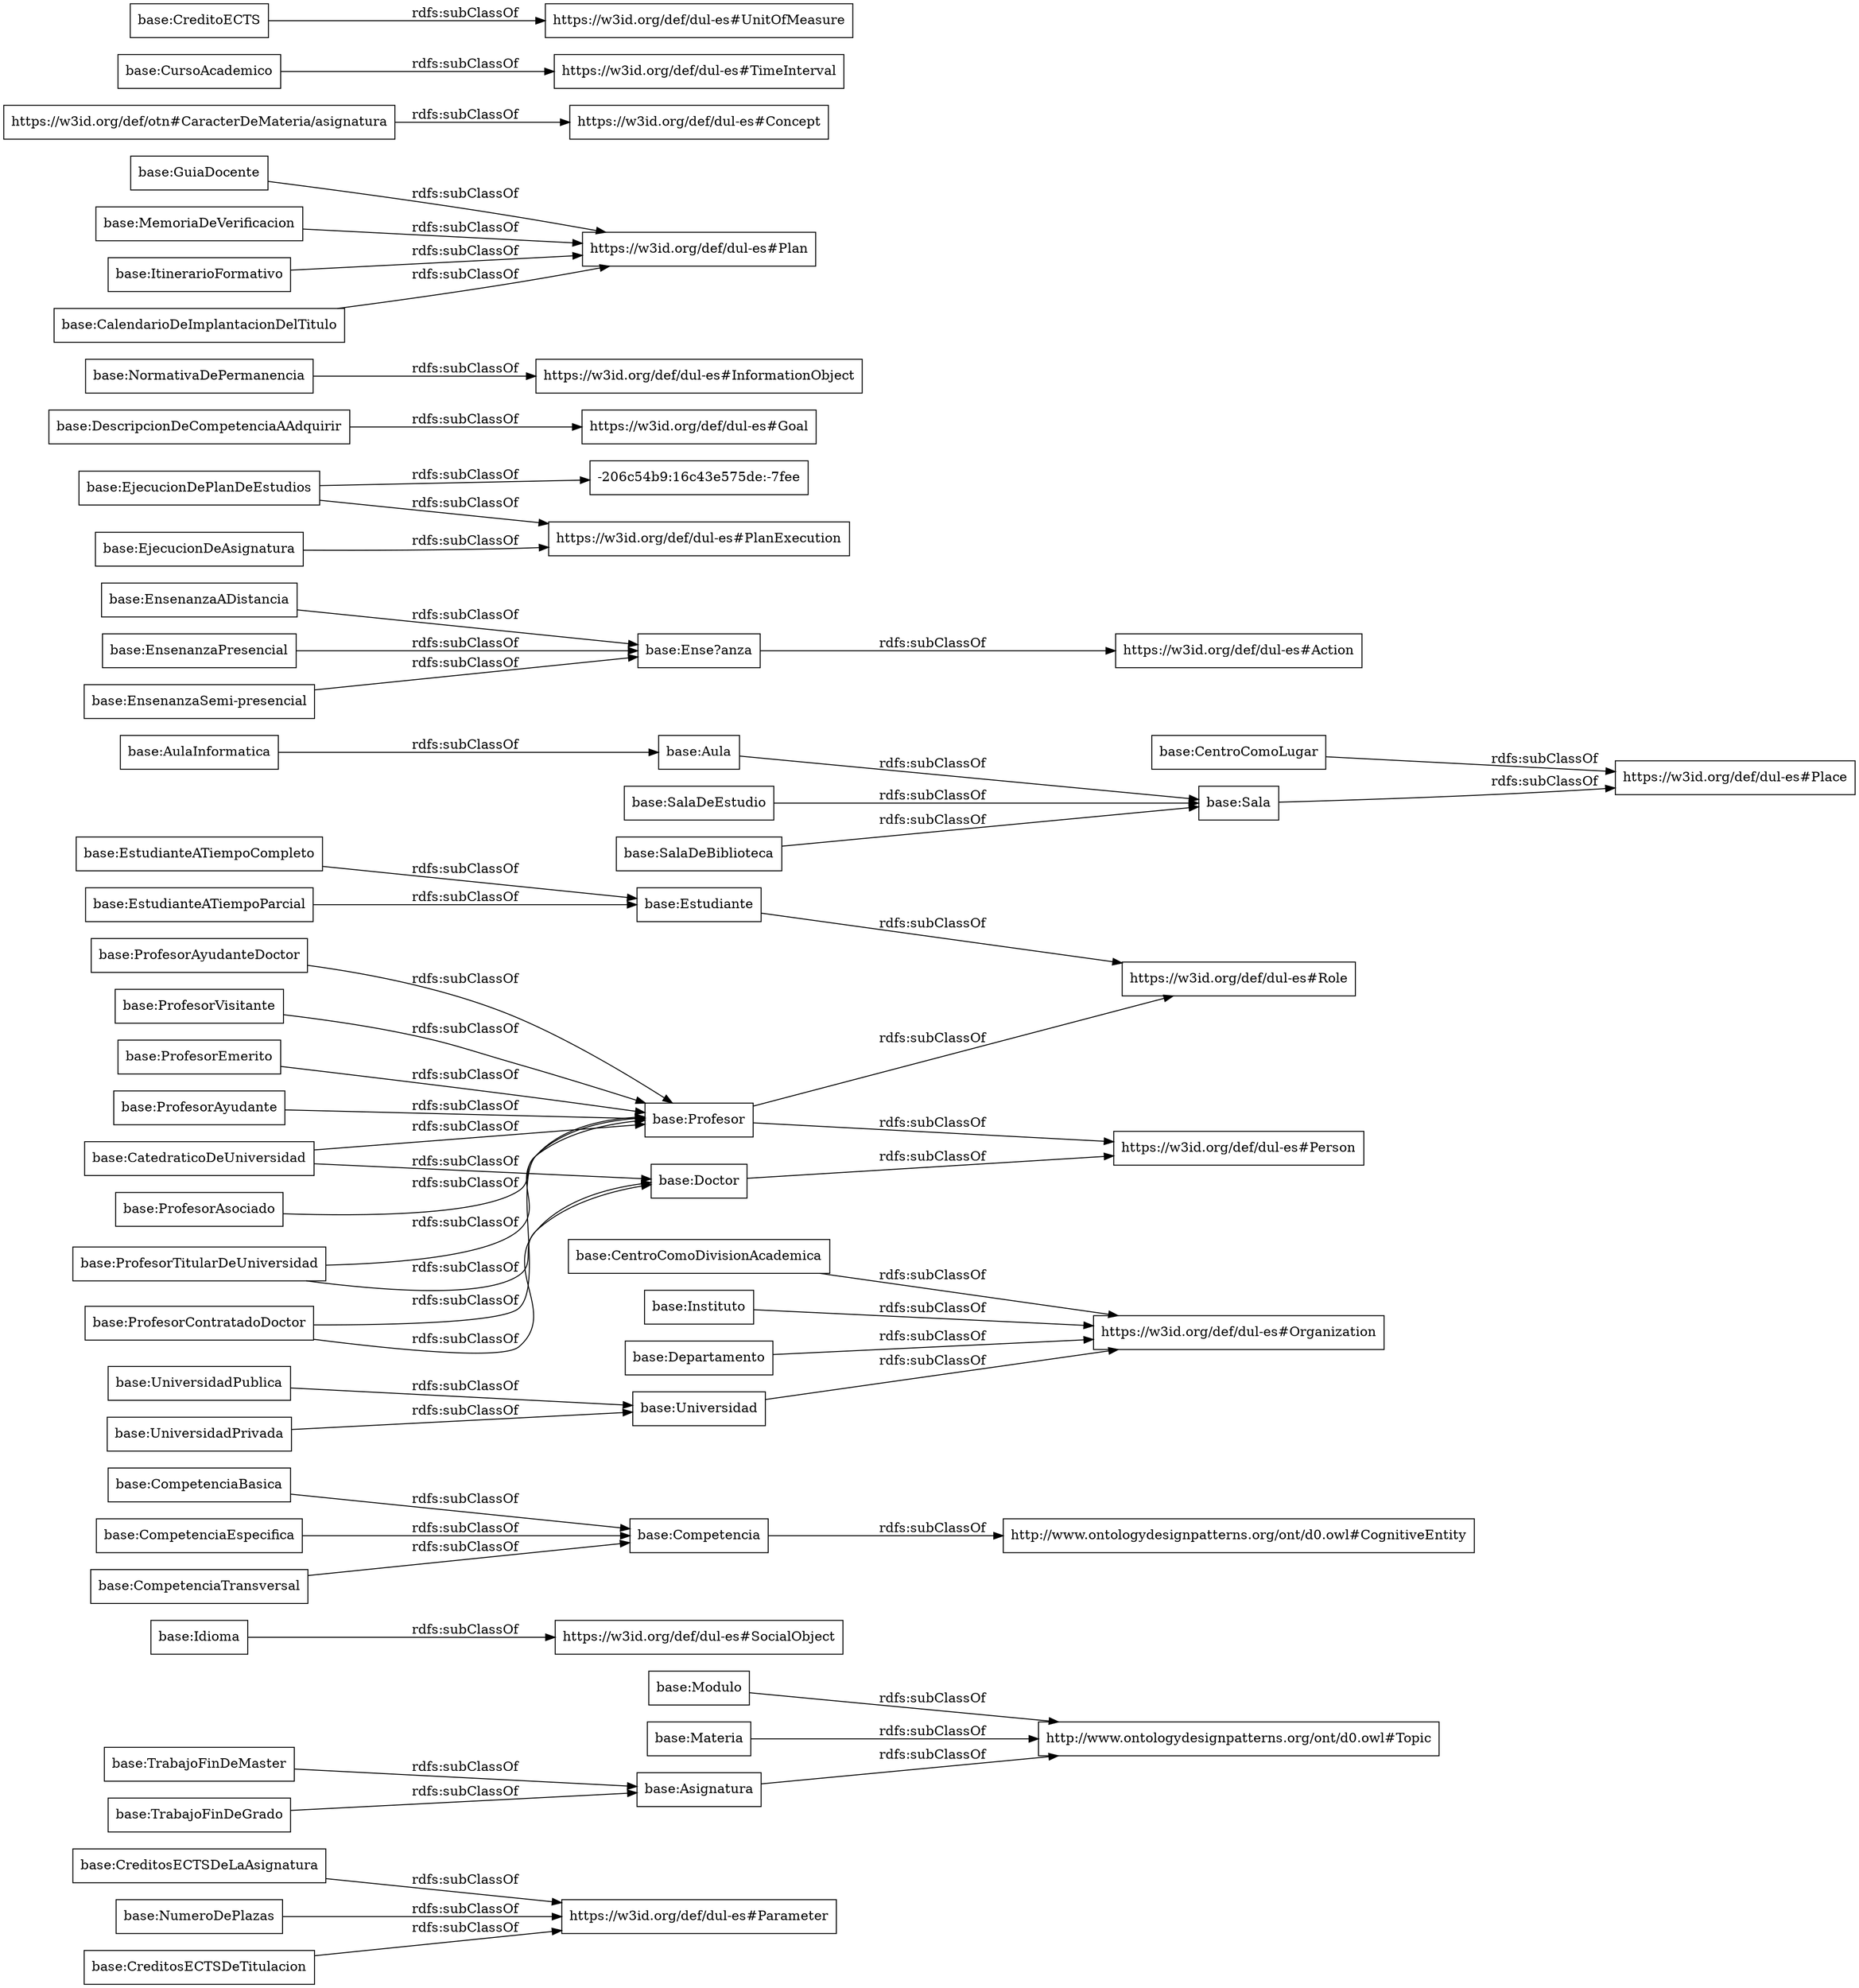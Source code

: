 digraph ar2dtool_diagram { 
rankdir=LR;
size="1000"
node [shape = rectangle, color="black"]; "base:CreditosECTSDeLaAsignatura" "base:Modulo" "base:Idioma" "base:CompetenciaBasica" "base:TrabajoFinDeMaster" "base:Universidad" "base:ProfesorEmerito" "base:CentroComoLugar" "base:Ense?anza" "base:NumeroDePlazas" "base:ProfesorTitularDeUniversidad" "base:EnsenanzaADistancia" "base:CompetenciaEspecifica" "base:EjecucionDePlanDeEstudios" "base:Sala" "base:AulaInformatica" "base:EnsenanzaPresencial" "-206c54b9:16c43e575de:-7fee" "base:DescripcionDeCompetenciaAAdquirir" "base:NormativaDePermanencia" "base:UniversidadPublica" "base:CentroComoDivisionAcademica" "base:EstudianteATiempoParcial" "base:CompetenciaTransversal" "base:Instituto" "base:Materia" "base:GuiaDocente" "base:CreditosECTSDeTitulacion" "base:ProfesorAyudanteDoctor" "base:ProfesorVisitante" "https://w3id.org/def/otn#CaracterDeMateria/asignatura" "base:Estudiante" "base:Doctor" "base:Aula" "base:EstudianteATiempoCompleto" "base:TrabajoFinDeGrado" "base:Competencia" "base:MemoriaDeVerificacion" "base:SalaDeEstudio" "base:SalaDeBiblioteca" "base:ProfesorContratadoDoctor" "base:Departamento" "base:EjecucionDeAsignatura" "base:ItinerarioFormativo" "base:ProfesorAyudante" "base:Asignatura" "base:CursoAcademico" "base:CatedraticoDeUniversidad" "base:CreditoECTS" "base:EnsenanzaSemi-presencial" "base:ProfesorAsociado" "base:Profesor" "base:CalendarioDeImplantacionDelTitulo" "base:UniversidadPrivada" ; /*classes style*/
	"base:EnsenanzaSemi-presencial" -> "base:Ense?anza" [ label = "rdfs:subClassOf" ];
	"base:EnsenanzaADistancia" -> "base:Ense?anza" [ label = "rdfs:subClassOf" ];
	"base:CompetenciaEspecifica" -> "base:Competencia" [ label = "rdfs:subClassOf" ];
	"base:AulaInformatica" -> "base:Aula" [ label = "rdfs:subClassOf" ];
	"base:CatedraticoDeUniversidad" -> "base:Profesor" [ label = "rdfs:subClassOf" ];
	"base:CatedraticoDeUniversidad" -> "base:Doctor" [ label = "rdfs:subClassOf" ];
	"base:SalaDeEstudio" -> "base:Sala" [ label = "rdfs:subClassOf" ];
	"base:CursoAcademico" -> "https://w3id.org/def/dul-es#TimeInterval" [ label = "rdfs:subClassOf" ];
	"base:SalaDeBiblioteca" -> "base:Sala" [ label = "rdfs:subClassOf" ];
	"base:Instituto" -> "https://w3id.org/def/dul-es#Organization" [ label = "rdfs:subClassOf" ];
	"base:ProfesorEmerito" -> "base:Profesor" [ label = "rdfs:subClassOf" ];
	"base:Universidad" -> "https://w3id.org/def/dul-es#Organization" [ label = "rdfs:subClassOf" ];
	"base:CentroComoDivisionAcademica" -> "https://w3id.org/def/dul-es#Organization" [ label = "rdfs:subClassOf" ];
	"base:EstudianteATiempoCompleto" -> "base:Estudiante" [ label = "rdfs:subClassOf" ];
	"base:CreditosECTSDeTitulacion" -> "https://w3id.org/def/dul-es#Parameter" [ label = "rdfs:subClassOf" ];
	"base:Modulo" -> "http://www.ontologydesignpatterns.org/ont/d0.owl#Topic" [ label = "rdfs:subClassOf" ];
	"base:ProfesorAsociado" -> "base:Profesor" [ label = "rdfs:subClassOf" ];
	"base:UniversidadPublica" -> "base:Universidad" [ label = "rdfs:subClassOf" ];
	"base:Competencia" -> "http://www.ontologydesignpatterns.org/ont/d0.owl#CognitiveEntity" [ label = "rdfs:subClassOf" ];
	"base:EjecucionDeAsignatura" -> "https://w3id.org/def/dul-es#PlanExecution" [ label = "rdfs:subClassOf" ];
	"base:DescripcionDeCompetenciaAAdquirir" -> "https://w3id.org/def/dul-es#Goal" [ label = "rdfs:subClassOf" ];
	"https://w3id.org/def/otn#CaracterDeMateria/asignatura" -> "https://w3id.org/def/dul-es#Concept" [ label = "rdfs:subClassOf" ];
	"base:CentroComoLugar" -> "https://w3id.org/def/dul-es#Place" [ label = "rdfs:subClassOf" ];
	"base:Profesor" -> "https://w3id.org/def/dul-es#Role" [ label = "rdfs:subClassOf" ];
	"base:Profesor" -> "https://w3id.org/def/dul-es#Person" [ label = "rdfs:subClassOf" ];
	"base:Sala" -> "https://w3id.org/def/dul-es#Place" [ label = "rdfs:subClassOf" ];
	"base:Aula" -> "base:Sala" [ label = "rdfs:subClassOf" ];
	"base:ProfesorAyudanteDoctor" -> "base:Profesor" [ label = "rdfs:subClassOf" ];
	"base:ItinerarioFormativo" -> "https://w3id.org/def/dul-es#Plan" [ label = "rdfs:subClassOf" ];
	"base:Idioma" -> "https://w3id.org/def/dul-es#SocialObject" [ label = "rdfs:subClassOf" ];
	"base:CompetenciaTransversal" -> "base:Competencia" [ label = "rdfs:subClassOf" ];
	"base:CalendarioDeImplantacionDelTitulo" -> "https://w3id.org/def/dul-es#Plan" [ label = "rdfs:subClassOf" ];
	"base:Ense?anza" -> "https://w3id.org/def/dul-es#Action" [ label = "rdfs:subClassOf" ];
	"base:NumeroDePlazas" -> "https://w3id.org/def/dul-es#Parameter" [ label = "rdfs:subClassOf" ];
	"base:EjecucionDePlanDeEstudios" -> "https://w3id.org/def/dul-es#PlanExecution" [ label = "rdfs:subClassOf" ];
	"base:EjecucionDePlanDeEstudios" -> "-206c54b9:16c43e575de:-7fee" [ label = "rdfs:subClassOf" ];
	"base:CreditosECTSDeLaAsignatura" -> "https://w3id.org/def/dul-es#Parameter" [ label = "rdfs:subClassOf" ];
	"base:TrabajoFinDeMaster" -> "base:Asignatura" [ label = "rdfs:subClassOf" ];
	"base:CreditoECTS" -> "https://w3id.org/def/dul-es#UnitOfMeasure" [ label = "rdfs:subClassOf" ];
	"base:Doctor" -> "https://w3id.org/def/dul-es#Person" [ label = "rdfs:subClassOf" ];
	"base:Asignatura" -> "http://www.ontologydesignpatterns.org/ont/d0.owl#Topic" [ label = "rdfs:subClassOf" ];
	"base:ProfesorVisitante" -> "base:Profesor" [ label = "rdfs:subClassOf" ];
	"base:EstudianteATiempoParcial" -> "base:Estudiante" [ label = "rdfs:subClassOf" ];
	"base:MemoriaDeVerificacion" -> "https://w3id.org/def/dul-es#Plan" [ label = "rdfs:subClassOf" ];
	"base:TrabajoFinDeGrado" -> "base:Asignatura" [ label = "rdfs:subClassOf" ];
	"base:Materia" -> "http://www.ontologydesignpatterns.org/ont/d0.owl#Topic" [ label = "rdfs:subClassOf" ];
	"base:GuiaDocente" -> "https://w3id.org/def/dul-es#Plan" [ label = "rdfs:subClassOf" ];
	"base:ProfesorAyudante" -> "base:Profesor" [ label = "rdfs:subClassOf" ];
	"base:ProfesorContratadoDoctor" -> "base:Profesor" [ label = "rdfs:subClassOf" ];
	"base:ProfesorContratadoDoctor" -> "base:Doctor" [ label = "rdfs:subClassOf" ];
	"base:EnsenanzaPresencial" -> "base:Ense?anza" [ label = "rdfs:subClassOf" ];
	"base:Departamento" -> "https://w3id.org/def/dul-es#Organization" [ label = "rdfs:subClassOf" ];
	"base:CompetenciaBasica" -> "base:Competencia" [ label = "rdfs:subClassOf" ];
	"base:NormativaDePermanencia" -> "https://w3id.org/def/dul-es#InformationObject" [ label = "rdfs:subClassOf" ];
	"base:ProfesorTitularDeUniversidad" -> "base:Profesor" [ label = "rdfs:subClassOf" ];
	"base:ProfesorTitularDeUniversidad" -> "base:Doctor" [ label = "rdfs:subClassOf" ];
	"base:UniversidadPrivada" -> "base:Universidad" [ label = "rdfs:subClassOf" ];
	"base:Estudiante" -> "https://w3id.org/def/dul-es#Role" [ label = "rdfs:subClassOf" ];

}
